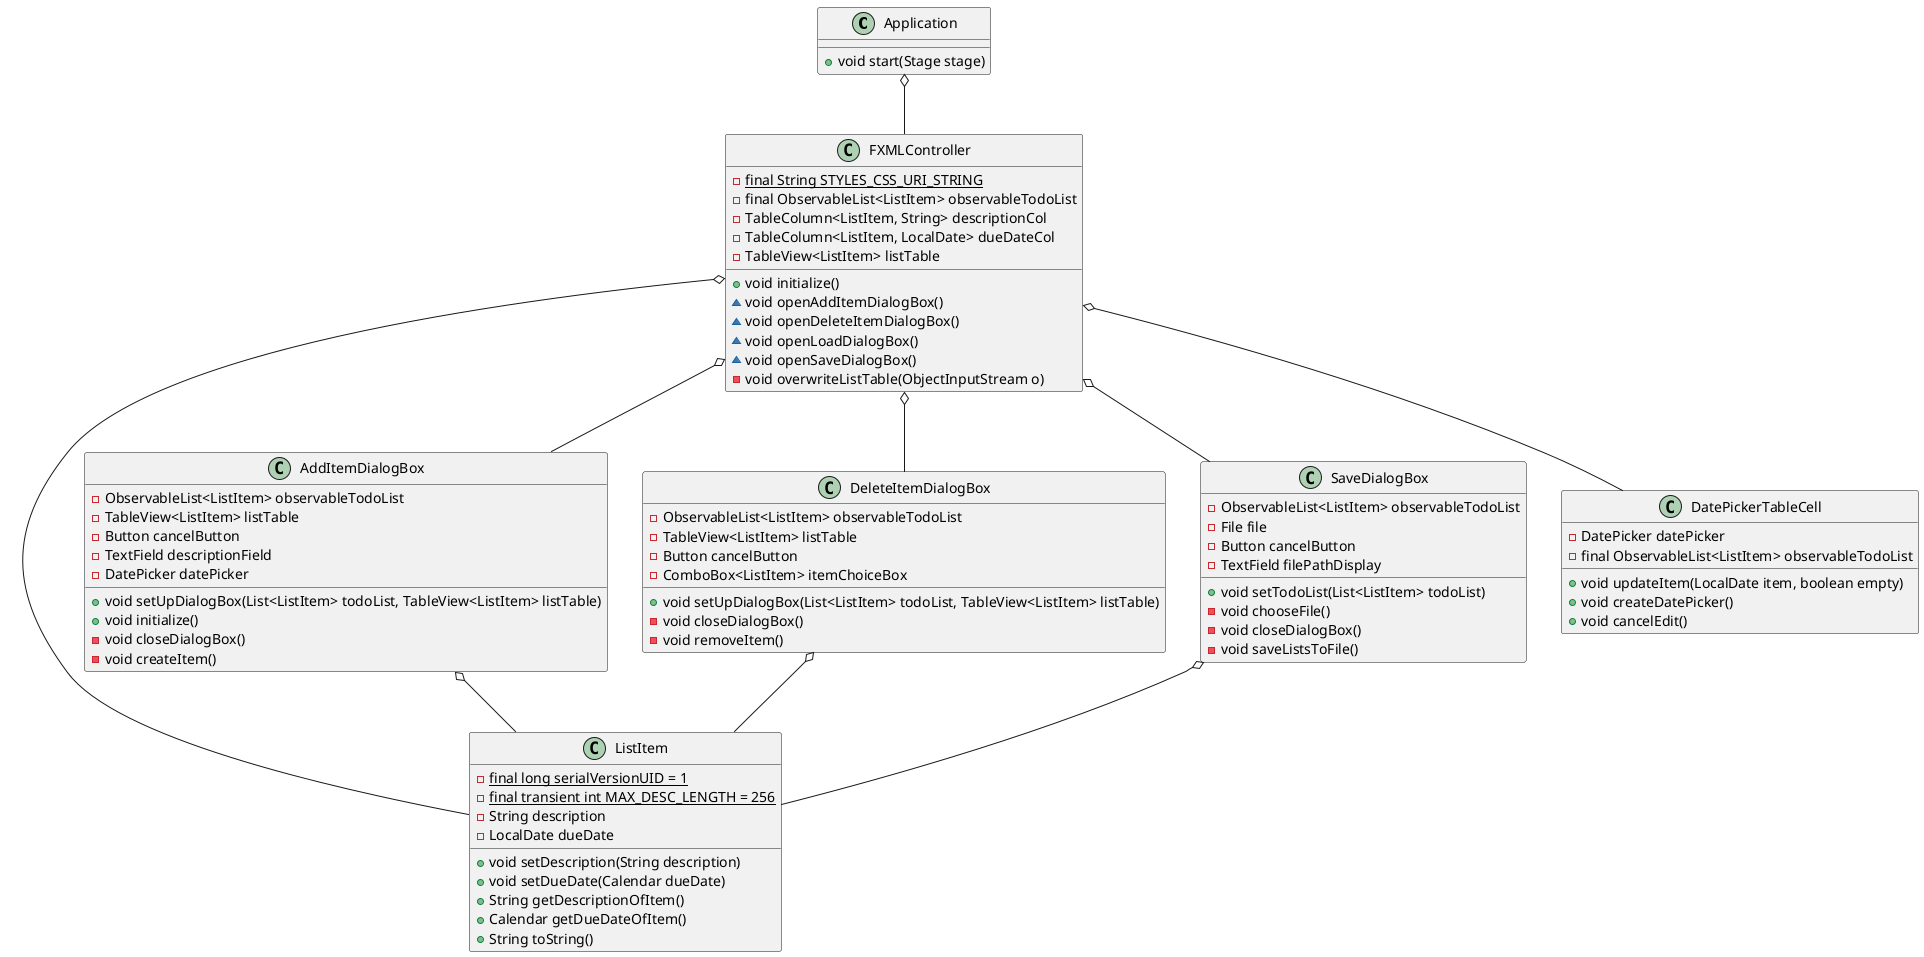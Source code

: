 @startuml
Application o-- FXMLController
FXMLController o-- ListItem
FXMLController o-- AddItemDialogBox
AddItemDialogBox o-- ListItem
FXMLController o-- DeleteItemDialogBox
DeleteItemDialogBox o-- ListItem
FXMLController o-- SaveDialogBox
SaveDialogBox o-- ListItem
FXMLController o-- DatePickerTableCell

class SaveDialogBox {
-ObservableList<ListItem> observableTodoList
-File file
-Button cancelButton
-TextField filePathDisplay
+void setTodoList(List<ListItem> todoList)
-void chooseFile()
-void closeDialogBox()
-void saveListsToFile()
}

class DeleteItemDialogBox {
-ObservableList<ListItem> observableTodoList
-TableView<ListItem> listTable
-Button cancelButton
-ComboBox<ListItem> itemChoiceBox
+void setUpDialogBox(List<ListItem> todoList, TableView<ListItem> listTable)
-void closeDialogBox()
-void removeItem()
}

class AddItemDialogBox {
-ObservableList<ListItem> observableTodoList
-TableView<ListItem> listTable
-Button cancelButton
-TextField descriptionField
-DatePicker datePicker
+void setUpDialogBox(List<ListItem> todoList, TableView<ListItem> listTable)
+void initialize()
-void closeDialogBox()
-void createItem()
}

class FXMLController {
-{static} final String STYLES_CSS_URI_STRING
-final ObservableList<ListItem> observableTodoList
-TableColumn<ListItem, String> descriptionCol
-TableColumn<ListItem, LocalDate> dueDateCol
-TableView<ListItem> listTable
+void initialize()
~void openAddItemDialogBox()
~void openDeleteItemDialogBox()
~void openLoadDialogBox()
~void openSaveDialogBox()
-void overwriteListTable(ObjectInputStream o)
}

class Application {
+void start(Stage stage)
}

class ListItem {
-{static} final long serialVersionUID = 1
-{static} final transient int MAX_DESC_LENGTH = 256
-String description
-LocalDate dueDate
+void setDescription(String description)
+void setDueDate(Calendar dueDate)
+String getDescriptionOfItem()
+Calendar getDueDateOfItem()
+String toString()
}

class DatePickerTableCell {
-DatePicker datePicker
-final ObservableList<ListItem> observableTodoList
+void updateItem(LocalDate item, boolean empty)
+void createDatePicker()
+void cancelEdit()
}
@enduml